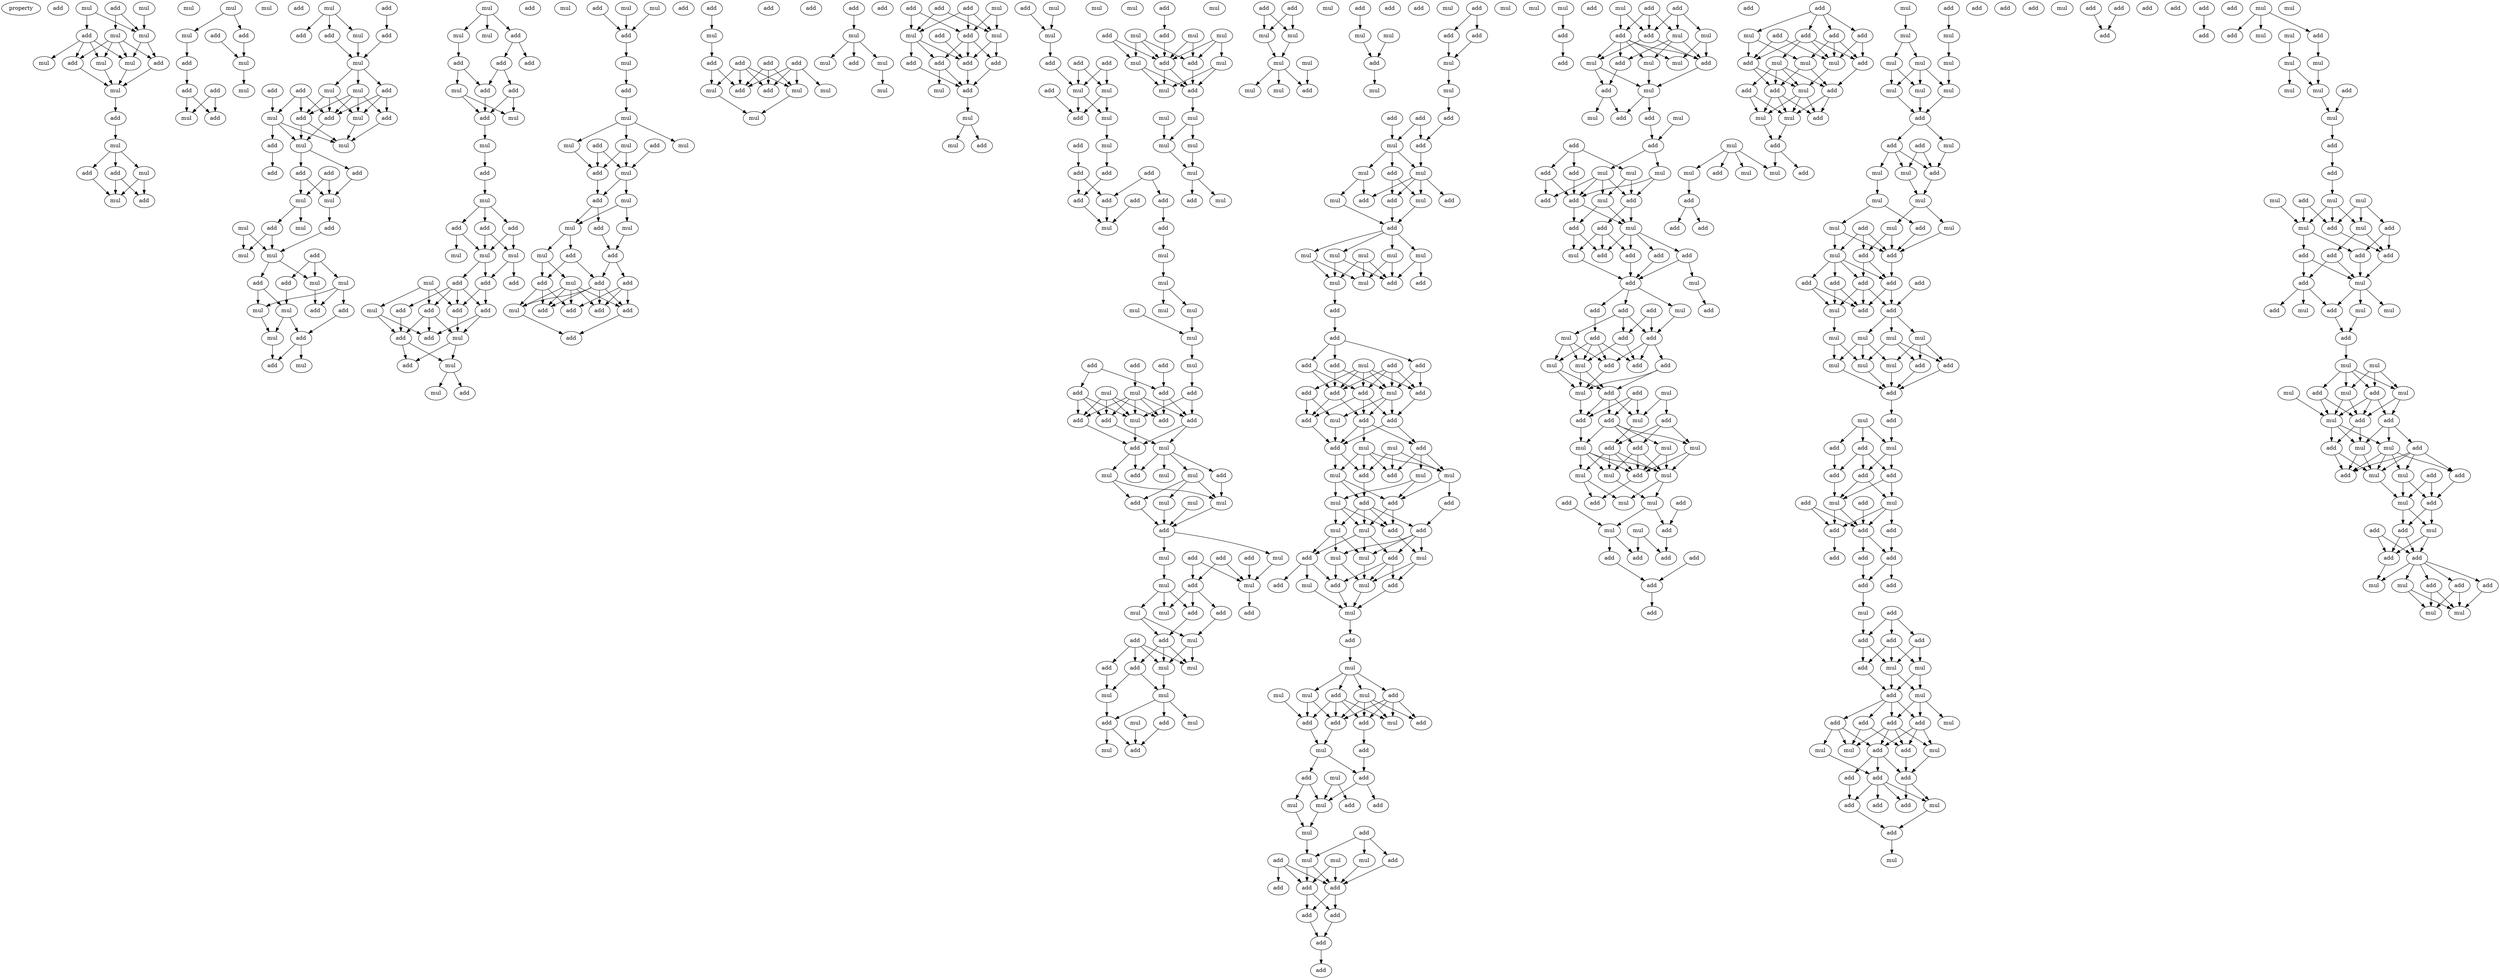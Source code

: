 digraph {
    node [fontcolor=black]
    property [mul=2,lf=1.3]
    0 [ label = add ];
    1 [ label = add ];
    2 [ label = mul ];
    3 [ label = mul ];
    4 [ label = mul ];
    5 [ label = add ];
    6 [ label = mul ];
    7 [ label = add ];
    8 [ label = mul ];
    9 [ label = mul ];
    10 [ label = mul ];
    11 [ label = add ];
    12 [ label = mul ];
    13 [ label = mul ];
    14 [ label = add ];
    15 [ label = mul ];
    16 [ label = add ];
    17 [ label = mul ];
    18 [ label = add ];
    19 [ label = mul ];
    20 [ label = add ];
    21 [ label = mul ];
    22 [ label = mul ];
    23 [ label = add ];
    24 [ label = add ];
    25 [ label = add ];
    26 [ label = mul ];
    27 [ label = add ];
    28 [ label = mul ];
    29 [ label = add ];
    30 [ label = add ];
    31 [ label = mul ];
    32 [ label = mul ];
    33 [ label = add ];
    34 [ label = mul ];
    35 [ label = add ];
    36 [ label = add ];
    37 [ label = add ];
    38 [ label = mul ];
    39 [ label = add ];
    40 [ label = mul ];
    41 [ label = add ];
    42 [ label = mul ];
    43 [ label = mul ];
    44 [ label = add ];
    45 [ label = add ];
    46 [ label = add ];
    47 [ label = add ];
    48 [ label = add ];
    49 [ label = mul ];
    50 [ label = mul ];
    51 [ label = mul ];
    52 [ label = mul ];
    53 [ label = add ];
    54 [ label = add ];
    55 [ label = add ];
    56 [ label = add ];
    57 [ label = add ];
    58 [ label = mul ];
    59 [ label = mul ];
    60 [ label = add ];
    61 [ label = add ];
    62 [ label = mul ];
    63 [ label = mul ];
    64 [ label = mul ];
    65 [ label = mul ];
    66 [ label = add ];
    67 [ label = add ];
    68 [ label = mul ];
    69 [ label = add ];
    70 [ label = mul ];
    71 [ label = mul ];
    72 [ label = add ];
    73 [ label = add ];
    74 [ label = mul ];
    75 [ label = mul ];
    76 [ label = add ];
    77 [ label = mul ];
    78 [ label = add ];
    79 [ label = mul ];
    80 [ label = mul ];
    81 [ label = mul ];
    82 [ label = add ];
    83 [ label = add ];
    84 [ label = add ];
    85 [ label = add ];
    86 [ label = add ];
    87 [ label = mul ];
    88 [ label = add ];
    89 [ label = add ];
    90 [ label = mul ];
    91 [ label = add ];
    92 [ label = mul ];
    93 [ label = add ];
    94 [ label = mul ];
    95 [ label = add ];
    96 [ label = add ];
    97 [ label = mul ];
    98 [ label = add ];
    99 [ label = mul ];
    100 [ label = mul ];
    101 [ label = mul ];
    102 [ label = add ];
    103 [ label = mul ];
    104 [ label = add ];
    105 [ label = add ];
    106 [ label = add ];
    107 [ label = mul ];
    108 [ label = add ];
    109 [ label = add ];
    110 [ label = add ];
    111 [ label = add ];
    112 [ label = mul ];
    113 [ label = add ];
    114 [ label = add ];
    115 [ label = mul ];
    116 [ label = add ];
    117 [ label = mul ];
    118 [ label = mul ];
    119 [ label = mul ];
    120 [ label = add ];
    121 [ label = add ];
    122 [ label = mul ];
    123 [ label = add ];
    124 [ label = mul ];
    125 [ label = mul ];
    126 [ label = add ];
    127 [ label = mul ];
    128 [ label = add ];
    129 [ label = mul ];
    130 [ label = mul ];
    131 [ label = add ];
    132 [ label = mul ];
    133 [ label = add ];
    134 [ label = add ];
    135 [ label = mul ];
    136 [ label = mul ];
    137 [ label = add ];
    138 [ label = add ];
    139 [ label = mul ];
    140 [ label = mul ];
    141 [ label = add ];
    142 [ label = add ];
    143 [ label = add ];
    144 [ label = add ];
    145 [ label = add ];
    146 [ label = add ];
    147 [ label = mul ];
    148 [ label = add ];
    149 [ label = add ];
    150 [ label = add ];
    151 [ label = add ];
    152 [ label = mul ];
    153 [ label = add ];
    154 [ label = add ];
    155 [ label = add ];
    156 [ label = add ];
    157 [ label = mul ];
    158 [ label = mul ];
    159 [ label = mul ];
    160 [ label = add ];
    161 [ label = add ];
    162 [ label = mul ];
    163 [ label = add ];
    164 [ label = add ];
    165 [ label = add ];
    166 [ label = add ];
    167 [ label = mul ];
    168 [ label = mul ];
    169 [ label = add ];
    170 [ label = mul ];
    171 [ label = mul ];
    172 [ label = mul ];
    173 [ label = add ];
    174 [ label = add ];
    175 [ label = add ];
    176 [ label = mul ];
    177 [ label = add ];
    178 [ label = mul ];
    179 [ label = add ];
    180 [ label = add ];
    181 [ label = add ];
    182 [ label = add ];
    183 [ label = add ];
    184 [ label = mul ];
    185 [ label = add ];
    186 [ label = mul ];
    187 [ label = mul ];
    188 [ label = add ];
    189 [ label = mul ];
    190 [ label = add ];
    191 [ label = mul ];
    192 [ label = add ];
    193 [ label = add ];
    194 [ label = add ];
    195 [ label = mul ];
    196 [ label = add ];
    197 [ label = mul ];
    198 [ label = add ];
    199 [ label = mul ];
    200 [ label = add ];
    201 [ label = mul ];
    202 [ label = add ];
    203 [ label = add ];
    204 [ label = add ];
    205 [ label = add ];
    206 [ label = add ];
    207 [ label = add ];
    208 [ label = add ];
    209 [ label = mul ];
    210 [ label = add ];
    211 [ label = mul ];
    212 [ label = mul ];
    213 [ label = mul ];
    214 [ label = mul ];
    215 [ label = mul ];
    216 [ label = mul ];
    217 [ label = add ];
    218 [ label = add ];
    219 [ label = mul ];
    220 [ label = add ];
    221 [ label = add ];
    222 [ label = add ];
    223 [ label = mul ];
    224 [ label = add ];
    225 [ label = mul ];
    226 [ label = add ];
    227 [ label = add ];
    228 [ label = mul ];
    229 [ label = add ];
    230 [ label = add ];
    231 [ label = add ];
    232 [ label = mul ];
    233 [ label = mul ];
    234 [ label = mul ];
    235 [ label = add ];
    236 [ label = mul ];
    237 [ label = add ];
    238 [ label = add ];
    239 [ label = mul ];
    240 [ label = mul ];
    241 [ label = mul ];
    242 [ label = add ];
    243 [ label = mul ];
    244 [ label = add ];
    245 [ label = mul ];
    246 [ label = add ];
    247 [ label = add ];
    248 [ label = mul ];
    249 [ label = mul ];
    250 [ label = add ];
    251 [ label = mul ];
    252 [ label = mul ];
    253 [ label = add ];
    254 [ label = add ];
    255 [ label = add ];
    256 [ label = add ];
    257 [ label = add ];
    258 [ label = mul ];
    259 [ label = mul ];
    260 [ label = add ];
    261 [ label = mul ];
    262 [ label = add ];
    263 [ label = mul ];
    264 [ label = mul ];
    265 [ label = mul ];
    266 [ label = mul ];
    267 [ label = mul ];
    268 [ label = add ];
    269 [ label = add ];
    270 [ label = mul ];
    271 [ label = mul ];
    272 [ label = add ];
    273 [ label = add ];
    274 [ label = add ];
    275 [ label = mul ];
    276 [ label = add ];
    277 [ label = mul ];
    278 [ label = mul ];
    279 [ label = mul ];
    280 [ label = mul ];
    281 [ label = add ];
    282 [ label = add ];
    283 [ label = add ];
    284 [ label = mul ];
    285 [ label = mul ];
    286 [ label = mul ];
    287 [ label = mul ];
    288 [ label = mul ];
    289 [ label = mul ];
    290 [ label = mul ];
    291 [ label = add ];
    292 [ label = add ];
    293 [ label = mul ];
    294 [ label = add ];
    295 [ label = mul ];
    296 [ label = mul ];
    297 [ label = mul ];
    298 [ label = mul ];
    299 [ label = mul ];
    300 [ label = mul ];
    301 [ label = add ];
    302 [ label = mul ];
    303 [ label = add ];
    304 [ label = mul ];
    305 [ label = mul ];
    306 [ label = add ];
    307 [ label = add ];
    308 [ label = mul ];
    309 [ label = add ];
    310 [ label = add ];
    311 [ label = mul ];
    312 [ label = add ];
    313 [ label = add ];
    314 [ label = mul ];
    315 [ label = mul ];
    316 [ label = add ];
    317 [ label = mul ];
    318 [ label = add ];
    319 [ label = add ];
    320 [ label = mul ];
    321 [ label = add ];
    322 [ label = mul ];
    323 [ label = add ];
    324 [ label = mul ];
    325 [ label = add ];
    326 [ label = add ];
    327 [ label = add ];
    328 [ label = mul ];
    329 [ label = mul ];
    330 [ label = add ];
    331 [ label = mul ];
    332 [ label = mul ];
    333 [ label = mul ];
    334 [ label = mul ];
    335 [ label = mul ];
    336 [ label = mul ];
    337 [ label = mul ];
    338 [ label = add ];
    339 [ label = add ];
    340 [ label = add ];
    341 [ label = add ];
    342 [ label = add ];
    343 [ label = add ];
    344 [ label = add ];
    345 [ label = mul ];
    346 [ label = add ];
    347 [ label = add ];
    348 [ label = add ];
    349 [ label = add ];
    350 [ label = add ];
    351 [ label = mul ];
    352 [ label = add ];
    353 [ label = add ];
    354 [ label = mul ];
    355 [ label = add ];
    356 [ label = mul ];
    357 [ label = add ];
    358 [ label = mul ];
    359 [ label = add ];
    360 [ label = mul ];
    361 [ label = mul ];
    362 [ label = add ];
    363 [ label = add ];
    364 [ label = mul ];
    365 [ label = add ];
    366 [ label = mul ];
    367 [ label = add ];
    368 [ label = add ];
    369 [ label = mul ];
    370 [ label = add ];
    371 [ label = mul ];
    372 [ label = add ];
    373 [ label = mul ];
    374 [ label = add ];
    375 [ label = mul ];
    376 [ label = mul ];
    377 [ label = add ];
    378 [ label = add ];
    379 [ label = mul ];
    380 [ label = add ];
    381 [ label = add ];
    382 [ label = mul ];
    383 [ label = mul ];
    384 [ label = add ];
    385 [ label = mul ];
    386 [ label = mul ];
    387 [ label = mul ];
    388 [ label = mul ];
    389 [ label = add ];
    390 [ label = add ];
    391 [ label = mul ];
    392 [ label = add ];
    393 [ label = add ];
    394 [ label = mul ];
    395 [ label = add ];
    396 [ label = add ];
    397 [ label = add ];
    398 [ label = mul ];
    399 [ label = add ];
    400 [ label = mul ];
    401 [ label = add ];
    402 [ label = add ];
    403 [ label = mul ];
    404 [ label = add ];
    405 [ label = mul ];
    406 [ label = mul ];
    407 [ label = add ];
    408 [ label = add ];
    409 [ label = mul ];
    410 [ label = mul ];
    411 [ label = add ];
    412 [ label = mul ];
    413 [ label = add ];
    414 [ label = add ];
    415 [ label = add ];
    416 [ label = add ];
    417 [ label = add ];
    418 [ label = add ];
    419 [ label = add ];
    420 [ label = mul ];
    421 [ label = add ];
    422 [ label = add ];
    423 [ label = add ];
    424 [ label = add ];
    425 [ label = mul ];
    426 [ label = add ];
    427 [ label = mul ];
    428 [ label = mul ];
    429 [ label = add ];
    430 [ label = add ];
    431 [ label = mul ];
    432 [ label = mul ];
    433 [ label = add ];
    434 [ label = mul ];
    435 [ label = add ];
    436 [ label = add ];
    437 [ label = mul ];
    438 [ label = add ];
    439 [ label = add ];
    440 [ label = mul ];
    441 [ label = mul ];
    442 [ label = add ];
    443 [ label = add ];
    444 [ label = add ];
    445 [ label = mul ];
    446 [ label = mul ];
    447 [ label = add ];
    448 [ label = mul ];
    449 [ label = mul ];
    450 [ label = add ];
    451 [ label = add ];
    452 [ label = add ];
    453 [ label = add ];
    454 [ label = add ];
    455 [ label = mul ];
    456 [ label = add ];
    457 [ label = add ];
    458 [ label = add ];
    459 [ label = add ];
    460 [ label = mul ];
    461 [ label = add ];
    462 [ label = mul ];
    463 [ label = add ];
    464 [ label = add ];
    465 [ label = add ];
    466 [ label = add ];
    467 [ label = mul ];
    468 [ label = add ];
    469 [ label = add ];
    470 [ label = mul ];
    471 [ label = add ];
    472 [ label = mul ];
    473 [ label = mul ];
    474 [ label = add ];
    475 [ label = add ];
    476 [ label = add ];
    477 [ label = mul ];
    478 [ label = add ];
    479 [ label = mul ];
    480 [ label = add ];
    481 [ label = add ];
    482 [ label = add ];
    483 [ label = add ];
    484 [ label = mul ];
    485 [ label = mul ];
    486 [ label = add ];
    487 [ label = mul ];
    488 [ label = mul ];
    489 [ label = add ];
    490 [ label = add ];
    491 [ label = mul ];
    492 [ label = mul ];
    493 [ label = mul ];
    494 [ label = mul ];
    495 [ label = add ];
    496 [ label = add ];
    497 [ label = mul ];
    498 [ label = add ];
    499 [ label = mul ];
    500 [ label = mul ];
    501 [ label = add ];
    502 [ label = add ];
    503 [ label = add ];
    504 [ label = add ];
    505 [ label = add ];
    506 [ label = add ];
    507 [ label = add ];
    508 [ label = add ];
    509 [ label = add ];
    510 [ label = add ];
    511 [ label = add ];
    512 [ label = add ];
    513 [ label = mul ];
    514 [ label = add ];
    515 [ label = mul ];
    516 [ label = mul ];
    517 [ label = add ];
    518 [ label = mul ];
    519 [ label = add ];
    520 [ label = mul ];
    521 [ label = add ];
    522 [ label = add ];
    523 [ label = add ];
    524 [ label = mul ];
    525 [ label = mul ];
    526 [ label = add ];
    527 [ label = add ];
    528 [ label = mul ];
    529 [ label = mul ];
    530 [ label = mul ];
    531 [ label = add ];
    532 [ label = mul ];
    533 [ label = add ];
    534 [ label = add ];
    535 [ label = add ];
    536 [ label = add ];
    537 [ label = mul ];
    538 [ label = add ];
    539 [ label = add ];
    540 [ label = mul ];
    541 [ label = mul ];
    542 [ label = mul ];
    543 [ label = mul ];
    544 [ label = mul ];
    545 [ label = mul ];
    546 [ label = mul ];
    547 [ label = add ];
    548 [ label = mul ];
    549 [ label = add ];
    550 [ label = add ];
    551 [ label = add ];
    552 [ label = mul ];
    553 [ label = mul ];
    554 [ label = add ];
    555 [ label = mul ];
    556 [ label = mul ];
    557 [ label = mul ];
    558 [ label = add ];
    559 [ label = mul ];
    560 [ label = mul ];
    561 [ label = add ];
    562 [ label = mul ];
    563 [ label = mul ];
    564 [ label = add ];
    565 [ label = add ];
    566 [ label = add ];
    567 [ label = add ];
    568 [ label = add ];
    569 [ label = add ];
    570 [ label = add ];
    571 [ label = mul ];
    572 [ label = add ];
    573 [ label = add ];
    574 [ label = mul ];
    575 [ label = mul ];
    576 [ label = mul ];
    577 [ label = mul ];
    578 [ label = add ];
    579 [ label = mul ];
    580 [ label = add ];
    581 [ label = mul ];
    582 [ label = mul ];
    583 [ label = add ];
    584 [ label = add ];
    585 [ label = add ];
    586 [ label = mul ];
    587 [ label = add ];
    588 [ label = add ];
    589 [ label = mul ];
    590 [ label = add ];
    591 [ label = add ];
    592 [ label = add ];
    593 [ label = mul ];
    594 [ label = add ];
    595 [ label = add ];
    596 [ label = mul ];
    597 [ label = add ];
    598 [ label = add ];
    599 [ label = add ];
    600 [ label = add ];
    601 [ label = add ];
    602 [ label = add ];
    603 [ label = add ];
    604 [ label = add ];
    605 [ label = mul ];
    606 [ label = add ];
    607 [ label = add ];
    608 [ label = add ];
    609 [ label = add ];
    610 [ label = add ];
    611 [ label = mul ];
    612 [ label = mul ];
    613 [ label = add ];
    614 [ label = mul ];
    615 [ label = add ];
    616 [ label = add ];
    617 [ label = add ];
    618 [ label = add ];
    619 [ label = mul ];
    620 [ label = mul ];
    621 [ label = mul ];
    622 [ label = add ];
    623 [ label = mul ];
    624 [ label = add ];
    625 [ label = add ];
    626 [ label = add ];
    627 [ label = add ];
    628 [ label = add ];
    629 [ label = mul ];
    630 [ label = add ];
    631 [ label = add ];
    632 [ label = mul ];
    633 [ label = add ];
    634 [ label = mul ];
    635 [ label = add ];
    636 [ label = add ];
    637 [ label = add ];
    638 [ label = add ];
    639 [ label = add ];
    640 [ label = add ];
    641 [ label = add ];
    642 [ label = mul ];
    643 [ label = mul ];
    644 [ label = add ];
    645 [ label = mul ];
    646 [ label = add ];
    647 [ label = mul ];
    648 [ label = add ];
    649 [ label = mul ];
    650 [ label = mul ];
    651 [ label = add ];
    652 [ label = mul ];
    653 [ label = mul ];
    654 [ label = mul ];
    655 [ label = add ];
    656 [ label = add ];
    657 [ label = add ];
    658 [ label = mul ];
    659 [ label = mul ];
    660 [ label = mul ];
    661 [ label = mul ];
    662 [ label = add ];
    663 [ label = add ];
    664 [ label = mul ];
    665 [ label = add ];
    666 [ label = add ];
    667 [ label = add ];
    668 [ label = add ];
    669 [ label = add ];
    670 [ label = mul ];
    671 [ label = add ];
    672 [ label = mul ];
    673 [ label = add ];
    674 [ label = mul ];
    675 [ label = mul ];
    676 [ label = add ];
    677 [ label = mul ];
    678 [ label = mul ];
    679 [ label = add ];
    680 [ label = mul ];
    681 [ label = mul ];
    682 [ label = mul ];
    683 [ label = add ];
    684 [ label = add ];
    685 [ label = add ];
    686 [ label = mul ];
    687 [ label = add ];
    688 [ label = mul ];
    689 [ label = add ];
    690 [ label = mul ];
    691 [ label = mul ];
    692 [ label = add ];
    693 [ label = mul ];
    694 [ label = add ];
    695 [ label = add ];
    696 [ label = mul ];
    697 [ label = add ];
    698 [ label = mul ];
    699 [ label = add ];
    700 [ label = add ];
    701 [ label = add ];
    702 [ label = add ];
    703 [ label = add ];
    704 [ label = mul ];
    705 [ label = mul ];
    706 [ label = add ];
    707 [ label = add ];
    708 [ label = mul ];
    709 [ label = mul ];
    1 -> 4 [ name = 0 ];
    1 -> 6 [ name = 1 ];
    2 -> 6 [ name = 2 ];
    3 -> 5 [ name = 3 ];
    3 -> 6 [ name = 4 ];
    4 -> 7 [ name = 5 ];
    4 -> 8 [ name = 6 ];
    4 -> 9 [ name = 7 ];
    4 -> 11 [ name = 8 ];
    5 -> 8 [ name = 9 ];
    5 -> 9 [ name = 10 ];
    5 -> 10 [ name = 11 ];
    5 -> 11 [ name = 12 ];
    6 -> 7 [ name = 13 ];
    6 -> 9 [ name = 14 ];
    7 -> 12 [ name = 15 ];
    8 -> 12 [ name = 16 ];
    9 -> 12 [ name = 17 ];
    11 -> 12 [ name = 18 ];
    12 -> 14 [ name = 19 ];
    14 -> 15 [ name = 20 ];
    15 -> 16 [ name = 21 ];
    15 -> 17 [ name = 22 ];
    15 -> 18 [ name = 23 ];
    16 -> 19 [ name = 24 ];
    17 -> 19 [ name = 25 ];
    17 -> 20 [ name = 26 ];
    18 -> 19 [ name = 27 ];
    18 -> 20 [ name = 28 ];
    21 -> 25 [ name = 29 ];
    21 -> 26 [ name = 30 ];
    24 -> 28 [ name = 31 ];
    25 -> 28 [ name = 32 ];
    26 -> 27 [ name = 33 ];
    27 -> 29 [ name = 34 ];
    28 -> 31 [ name = 35 ];
    29 -> 32 [ name = 36 ];
    29 -> 33 [ name = 37 ];
    30 -> 32 [ name = 38 ];
    30 -> 33 [ name = 39 ];
    34 -> 36 [ name = 40 ];
    34 -> 37 [ name = 41 ];
    34 -> 38 [ name = 42 ];
    35 -> 39 [ name = 43 ];
    37 -> 40 [ name = 44 ];
    38 -> 40 [ name = 45 ];
    39 -> 40 [ name = 46 ];
    40 -> 42 [ name = 47 ];
    40 -> 43 [ name = 48 ];
    40 -> 44 [ name = 49 ];
    41 -> 46 [ name = 50 ];
    41 -> 48 [ name = 51 ];
    41 -> 50 [ name = 52 ];
    42 -> 46 [ name = 53 ];
    42 -> 48 [ name = 54 ];
    42 -> 49 [ name = 55 ];
    43 -> 46 [ name = 56 ];
    43 -> 47 [ name = 57 ];
    43 -> 48 [ name = 58 ];
    43 -> 49 [ name = 59 ];
    44 -> 46 [ name = 60 ];
    44 -> 47 [ name = 61 ];
    44 -> 49 [ name = 62 ];
    45 -> 50 [ name = 63 ];
    46 -> 51 [ name = 64 ];
    47 -> 52 [ name = 65 ];
    48 -> 51 [ name = 66 ];
    48 -> 52 [ name = 67 ];
    49 -> 52 [ name = 68 ];
    50 -> 51 [ name = 69 ];
    50 -> 52 [ name = 70 ];
    50 -> 53 [ name = 71 ];
    51 -> 54 [ name = 72 ];
    51 -> 56 [ name = 73 ];
    53 -> 55 [ name = 74 ];
    54 -> 58 [ name = 75 ];
    54 -> 59 [ name = 76 ];
    56 -> 59 [ name = 77 ];
    57 -> 58 [ name = 78 ];
    57 -> 59 [ name = 79 ];
    58 -> 61 [ name = 80 ];
    58 -> 63 [ name = 81 ];
    59 -> 60 [ name = 82 ];
    60 -> 65 [ name = 83 ];
    61 -> 64 [ name = 84 ];
    61 -> 65 [ name = 85 ];
    62 -> 64 [ name = 86 ];
    62 -> 65 [ name = 87 ];
    65 -> 68 [ name = 88 ];
    65 -> 69 [ name = 89 ];
    66 -> 67 [ name = 90 ];
    66 -> 68 [ name = 91 ];
    66 -> 70 [ name = 92 ];
    67 -> 74 [ name = 93 ];
    68 -> 73 [ name = 94 ];
    69 -> 71 [ name = 95 ];
    69 -> 74 [ name = 96 ];
    70 -> 71 [ name = 97 ];
    70 -> 72 [ name = 98 ];
    70 -> 73 [ name = 99 ];
    71 -> 75 [ name = 100 ];
    72 -> 76 [ name = 101 ];
    74 -> 75 [ name = 102 ];
    74 -> 76 [ name = 103 ];
    75 -> 78 [ name = 104 ];
    76 -> 77 [ name = 105 ];
    76 -> 78 [ name = 106 ];
    79 -> 80 [ name = 107 ];
    79 -> 81 [ name = 108 ];
    79 -> 82 [ name = 109 ];
    80 -> 85 [ name = 110 ];
    82 -> 83 [ name = 111 ];
    82 -> 84 [ name = 112 ];
    83 -> 86 [ name = 113 ];
    83 -> 88 [ name = 114 ];
    85 -> 87 [ name = 115 ];
    85 -> 88 [ name = 116 ];
    86 -> 90 [ name = 117 ];
    86 -> 91 [ name = 118 ];
    87 -> 90 [ name = 119 ];
    87 -> 91 [ name = 120 ];
    88 -> 91 [ name = 121 ];
    91 -> 92 [ name = 122 ];
    92 -> 93 [ name = 123 ];
    93 -> 94 [ name = 124 ];
    94 -> 95 [ name = 125 ];
    94 -> 96 [ name = 126 ];
    94 -> 98 [ name = 127 ];
    95 -> 99 [ name = 128 ];
    95 -> 101 [ name = 129 ];
    96 -> 100 [ name = 130 ];
    96 -> 101 [ name = 131 ];
    98 -> 100 [ name = 132 ];
    98 -> 101 [ name = 133 ];
    100 -> 102 [ name = 134 ];
    100 -> 104 [ name = 135 ];
    101 -> 102 [ name = 136 ];
    101 -> 105 [ name = 137 ];
    102 -> 106 [ name = 138 ];
    102 -> 109 [ name = 139 ];
    103 -> 107 [ name = 140 ];
    103 -> 109 [ name = 141 ];
    103 -> 110 [ name = 142 ];
    105 -> 106 [ name = 143 ];
    105 -> 108 [ name = 144 ];
    105 -> 109 [ name = 145 ];
    105 -> 110 [ name = 146 ];
    106 -> 111 [ name = 147 ];
    106 -> 112 [ name = 148 ];
    107 -> 111 [ name = 149 ];
    107 -> 113 [ name = 150 ];
    108 -> 113 [ name = 151 ];
    109 -> 112 [ name = 152 ];
    110 -> 111 [ name = 153 ];
    110 -> 112 [ name = 154 ];
    110 -> 113 [ name = 155 ];
    112 -> 116 [ name = 156 ];
    112 -> 118 [ name = 157 ];
    113 -> 116 [ name = 158 ];
    113 -> 118 [ name = 159 ];
    114 -> 120 [ name = 160 ];
    115 -> 120 [ name = 161 ];
    117 -> 120 [ name = 162 ];
    118 -> 119 [ name = 163 ];
    118 -> 121 [ name = 164 ];
    120 -> 122 [ name = 165 ];
    122 -> 123 [ name = 166 ];
    123 -> 124 [ name = 167 ];
    124 -> 125 [ name = 168 ];
    124 -> 127 [ name = 169 ];
    124 -> 129 [ name = 170 ];
    125 -> 130 [ name = 171 ];
    125 -> 131 [ name = 172 ];
    126 -> 130 [ name = 173 ];
    126 -> 131 [ name = 174 ];
    127 -> 131 [ name = 175 ];
    128 -> 130 [ name = 176 ];
    130 -> 132 [ name = 177 ];
    130 -> 133 [ name = 178 ];
    131 -> 133 [ name = 179 ];
    132 -> 135 [ name = 180 ];
    132 -> 136 [ name = 181 ];
    133 -> 134 [ name = 182 ];
    133 -> 135 [ name = 183 ];
    134 -> 137 [ name = 184 ];
    135 -> 138 [ name = 185 ];
    135 -> 139 [ name = 186 ];
    136 -> 137 [ name = 187 ];
    137 -> 141 [ name = 188 ];
    137 -> 142 [ name = 189 ];
    138 -> 142 [ name = 190 ];
    138 -> 143 [ name = 191 ];
    139 -> 140 [ name = 192 ];
    139 -> 143 [ name = 193 ];
    140 -> 144 [ name = 194 ];
    140 -> 145 [ name = 195 ];
    140 -> 146 [ name = 196 ];
    140 -> 147 [ name = 197 ];
    140 -> 148 [ name = 198 ];
    141 -> 144 [ name = 199 ];
    141 -> 146 [ name = 200 ];
    141 -> 148 [ name = 201 ];
    142 -> 144 [ name = 202 ];
    142 -> 145 [ name = 203 ];
    142 -> 147 [ name = 204 ];
    142 -> 148 [ name = 205 ];
    143 -> 145 [ name = 206 ];
    143 -> 146 [ name = 207 ];
    143 -> 147 [ name = 208 ];
    144 -> 149 [ name = 209 ];
    147 -> 149 [ name = 210 ];
    151 -> 152 [ name = 211 ];
    152 -> 155 [ name = 212 ];
    153 -> 157 [ name = 213 ];
    153 -> 158 [ name = 214 ];
    153 -> 160 [ name = 215 ];
    153 -> 161 [ name = 216 ];
    154 -> 158 [ name = 217 ];
    154 -> 159 [ name = 218 ];
    154 -> 160 [ name = 219 ];
    154 -> 161 [ name = 220 ];
    155 -> 159 [ name = 221 ];
    155 -> 161 [ name = 222 ];
    156 -> 158 [ name = 223 ];
    156 -> 160 [ name = 224 ];
    156 -> 161 [ name = 225 ];
    158 -> 162 [ name = 226 ];
    159 -> 162 [ name = 227 ];
    165 -> 167 [ name = 228 ];
    167 -> 168 [ name = 229 ];
    167 -> 169 [ name = 230 ];
    167 -> 170 [ name = 231 ];
    170 -> 171 [ name = 232 ];
    172 -> 177 [ name = 233 ];
    172 -> 178 [ name = 234 ];
    173 -> 176 [ name = 235 ];
    173 -> 177 [ name = 236 ];
    173 -> 178 [ name = 237 ];
    174 -> 176 [ name = 238 ];
    174 -> 178 [ name = 239 ];
    175 -> 176 [ name = 240 ];
    175 -> 177 [ name = 241 ];
    176 -> 180 [ name = 242 ];
    176 -> 182 [ name = 243 ];
    176 -> 183 [ name = 244 ];
    177 -> 180 [ name = 245 ];
    177 -> 181 [ name = 246 ];
    177 -> 182 [ name = 247 ];
    178 -> 181 [ name = 248 ];
    178 -> 182 [ name = 249 ];
    179 -> 182 [ name = 250 ];
    180 -> 184 [ name = 251 ];
    180 -> 185 [ name = 252 ];
    181 -> 185 [ name = 253 ];
    182 -> 185 [ name = 254 ];
    183 -> 185 [ name = 255 ];
    185 -> 186 [ name = 256 ];
    186 -> 187 [ name = 257 ];
    186 -> 190 [ name = 258 ];
    188 -> 191 [ name = 259 ];
    189 -> 191 [ name = 260 ];
    191 -> 194 [ name = 261 ];
    192 -> 195 [ name = 262 ];
    192 -> 197 [ name = 263 ];
    193 -> 195 [ name = 264 ];
    193 -> 197 [ name = 265 ];
    194 -> 195 [ name = 266 ];
    195 -> 198 [ name = 267 ];
    195 -> 199 [ name = 268 ];
    196 -> 198 [ name = 269 ];
    197 -> 198 [ name = 270 ];
    197 -> 199 [ name = 271 ];
    199 -> 201 [ name = 272 ];
    200 -> 202 [ name = 273 ];
    201 -> 203 [ name = 274 ];
    202 -> 205 [ name = 275 ];
    202 -> 206 [ name = 276 ];
    203 -> 205 [ name = 277 ];
    204 -> 206 [ name = 278 ];
    204 -> 207 [ name = 279 ];
    205 -> 209 [ name = 280 ];
    206 -> 209 [ name = 281 ];
    207 -> 210 [ name = 282 ];
    208 -> 209 [ name = 283 ];
    210 -> 211 [ name = 284 ];
    211 -> 212 [ name = 285 ];
    212 -> 214 [ name = 286 ];
    212 -> 215 [ name = 287 ];
    213 -> 216 [ name = 288 ];
    214 -> 216 [ name = 289 ];
    216 -> 219 [ name = 290 ];
    217 -> 221 [ name = 291 ];
    217 -> 222 [ name = 292 ];
    218 -> 225 [ name = 293 ];
    219 -> 224 [ name = 294 ];
    220 -> 222 [ name = 295 ];
    221 -> 226 [ name = 296 ];
    221 -> 228 [ name = 297 ];
    221 -> 229 [ name = 298 ];
    222 -> 227 [ name = 299 ];
    222 -> 230 [ name = 300 ];
    223 -> 226 [ name = 301 ];
    223 -> 227 [ name = 302 ];
    223 -> 228 [ name = 303 ];
    223 -> 229 [ name = 304 ];
    224 -> 228 [ name = 305 ];
    224 -> 230 [ name = 306 ];
    225 -> 226 [ name = 307 ];
    225 -> 227 [ name = 308 ];
    225 -> 228 [ name = 309 ];
    225 -> 229 [ name = 310 ];
    225 -> 230 [ name = 311 ];
    226 -> 231 [ name = 312 ];
    228 -> 231 [ name = 313 ];
    229 -> 232 [ name = 314 ];
    230 -> 231 [ name = 315 ];
    230 -> 232 [ name = 316 ];
    231 -> 233 [ name = 317 ];
    231 -> 237 [ name = 318 ];
    232 -> 234 [ name = 319 ];
    232 -> 235 [ name = 320 ];
    232 -> 236 [ name = 321 ];
    232 -> 237 [ name = 322 ];
    233 -> 238 [ name = 323 ];
    233 -> 241 [ name = 324 ];
    234 -> 238 [ name = 325 ];
    234 -> 239 [ name = 326 ];
    234 -> 241 [ name = 327 ];
    235 -> 241 [ name = 328 ];
    238 -> 242 [ name = 329 ];
    239 -> 242 [ name = 330 ];
    240 -> 242 [ name = 331 ];
    241 -> 242 [ name = 332 ];
    242 -> 243 [ name = 333 ];
    242 -> 245 [ name = 334 ];
    243 -> 249 [ name = 335 ];
    244 -> 249 [ name = 336 ];
    244 -> 250 [ name = 337 ];
    245 -> 248 [ name = 338 ];
    246 -> 249 [ name = 339 ];
    246 -> 250 [ name = 340 ];
    247 -> 249 [ name = 341 ];
    248 -> 251 [ name = 342 ];
    248 -> 252 [ name = 343 ];
    248 -> 254 [ name = 344 ];
    249 -> 255 [ name = 345 ];
    250 -> 251 [ name = 346 ];
    250 -> 253 [ name = 347 ];
    250 -> 254 [ name = 348 ];
    252 -> 256 [ name = 349 ];
    252 -> 258 [ name = 350 ];
    253 -> 258 [ name = 351 ];
    254 -> 256 [ name = 352 ];
    256 -> 261 [ name = 353 ];
    256 -> 262 [ name = 354 ];
    256 -> 263 [ name = 355 ];
    257 -> 260 [ name = 356 ];
    257 -> 261 [ name = 357 ];
    257 -> 262 [ name = 358 ];
    257 -> 263 [ name = 359 ];
    258 -> 261 [ name = 360 ];
    258 -> 263 [ name = 361 ];
    260 -> 265 [ name = 362 ];
    261 -> 264 [ name = 363 ];
    262 -> 264 [ name = 364 ];
    262 -> 265 [ name = 365 ];
    264 -> 268 [ name = 366 ];
    264 -> 269 [ name = 367 ];
    264 -> 270 [ name = 368 ];
    265 -> 268 [ name = 369 ];
    267 -> 272 [ name = 370 ];
    268 -> 271 [ name = 371 ];
    268 -> 272 [ name = 372 ];
    269 -> 272 [ name = 373 ];
    273 -> 274 [ name = 374 ];
    274 -> 281 [ name = 375 ];
    275 -> 279 [ name = 376 ];
    275 -> 281 [ name = 377 ];
    275 -> 282 [ name = 378 ];
    276 -> 280 [ name = 379 ];
    276 -> 281 [ name = 380 ];
    277 -> 281 [ name = 381 ];
    277 -> 282 [ name = 382 ];
    278 -> 280 [ name = 383 ];
    278 -> 281 [ name = 384 ];
    278 -> 282 [ name = 385 ];
    279 -> 283 [ name = 386 ];
    279 -> 284 [ name = 387 ];
    280 -> 283 [ name = 388 ];
    280 -> 284 [ name = 389 ];
    281 -> 283 [ name = 390 ];
    281 -> 284 [ name = 391 ];
    282 -> 283 [ name = 392 ];
    283 -> 286 [ name = 393 ];
    285 -> 288 [ name = 394 ];
    286 -> 288 [ name = 395 ];
    286 -> 289 [ name = 396 ];
    288 -> 290 [ name = 397 ];
    289 -> 290 [ name = 398 ];
    290 -> 291 [ name = 399 ];
    290 -> 295 [ name = 400 ];
    292 -> 296 [ name = 401 ];
    292 -> 297 [ name = 402 ];
    294 -> 296 [ name = 403 ];
    294 -> 297 [ name = 404 ];
    296 -> 298 [ name = 405 ];
    297 -> 298 [ name = 406 ];
    298 -> 300 [ name = 407 ];
    298 -> 301 [ name = 408 ];
    298 -> 302 [ name = 409 ];
    299 -> 301 [ name = 410 ];
    303 -> 304 [ name = 411 ];
    304 -> 309 [ name = 412 ];
    305 -> 309 [ name = 413 ];
    309 -> 311 [ name = 414 ];
    310 -> 312 [ name = 415 ];
    310 -> 313 [ name = 416 ];
    312 -> 314 [ name = 417 ];
    313 -> 314 [ name = 418 ];
    314 -> 315 [ name = 419 ];
    315 -> 318 [ name = 420 ];
    316 -> 320 [ name = 421 ];
    316 -> 321 [ name = 422 ];
    318 -> 321 [ name = 423 ];
    319 -> 320 [ name = 424 ];
    320 -> 322 [ name = 425 ];
    320 -> 323 [ name = 426 ];
    320 -> 324 [ name = 427 ];
    321 -> 324 [ name = 428 ];
    322 -> 327 [ name = 429 ];
    322 -> 329 [ name = 430 ];
    323 -> 325 [ name = 431 ];
    323 -> 328 [ name = 432 ];
    324 -> 325 [ name = 433 ];
    324 -> 326 [ name = 434 ];
    324 -> 327 [ name = 435 ];
    324 -> 328 [ name = 436 ];
    325 -> 330 [ name = 437 ];
    328 -> 330 [ name = 438 ];
    329 -> 330 [ name = 439 ];
    330 -> 331 [ name = 440 ];
    330 -> 333 [ name = 441 ];
    330 -> 334 [ name = 442 ];
    330 -> 335 [ name = 443 ];
    331 -> 338 [ name = 444 ];
    331 -> 339 [ name = 445 ];
    332 -> 336 [ name = 446 ];
    332 -> 337 [ name = 447 ];
    332 -> 339 [ name = 448 ];
    333 -> 336 [ name = 449 ];
    333 -> 339 [ name = 450 ];
    334 -> 336 [ name = 451 ];
    334 -> 337 [ name = 452 ];
    335 -> 337 [ name = 453 ];
    335 -> 339 [ name = 454 ];
    337 -> 340 [ name = 455 ];
    340 -> 341 [ name = 456 ];
    341 -> 343 [ name = 457 ];
    341 -> 344 [ name = 458 ];
    341 -> 346 [ name = 459 ];
    342 -> 347 [ name = 460 ];
    342 -> 348 [ name = 461 ];
    342 -> 350 [ name = 462 ];
    342 -> 351 [ name = 463 ];
    343 -> 350 [ name = 464 ];
    343 -> 351 [ name = 465 ];
    344 -> 348 [ name = 466 ];
    344 -> 351 [ name = 467 ];
    345 -> 347 [ name = 468 ];
    345 -> 348 [ name = 469 ];
    345 -> 349 [ name = 470 ];
    345 -> 350 [ name = 471 ];
    345 -> 351 [ name = 472 ];
    346 -> 347 [ name = 473 ];
    346 -> 350 [ name = 474 ];
    347 -> 352 [ name = 475 ];
    347 -> 353 [ name = 476 ];
    347 -> 355 [ name = 477 ];
    348 -> 353 [ name = 478 ];
    349 -> 354 [ name = 479 ];
    349 -> 355 [ name = 480 ];
    350 -> 352 [ name = 481 ];
    350 -> 355 [ name = 482 ];
    351 -> 352 [ name = 483 ];
    351 -> 353 [ name = 484 ];
    351 -> 354 [ name = 485 ];
    352 -> 356 [ name = 486 ];
    352 -> 357 [ name = 487 ];
    352 -> 359 [ name = 488 ];
    353 -> 357 [ name = 489 ];
    353 -> 359 [ name = 490 ];
    354 -> 357 [ name = 491 ];
    355 -> 357 [ name = 492 ];
    356 -> 360 [ name = 493 ];
    356 -> 361 [ name = 494 ];
    356 -> 362 [ name = 495 ];
    356 -> 363 [ name = 496 ];
    357 -> 360 [ name = 497 ];
    357 -> 362 [ name = 498 ];
    358 -> 361 [ name = 499 ];
    358 -> 362 [ name = 500 ];
    358 -> 363 [ name = 501 ];
    359 -> 361 [ name = 502 ];
    359 -> 363 [ name = 503 ];
    359 -> 364 [ name = 504 ];
    360 -> 366 [ name = 505 ];
    360 -> 367 [ name = 506 ];
    360 -> 368 [ name = 507 ];
    361 -> 365 [ name = 508 ];
    361 -> 368 [ name = 509 ];
    362 -> 367 [ name = 510 ];
    364 -> 366 [ name = 511 ];
    364 -> 368 [ name = 512 ];
    365 -> 370 [ name = 513 ];
    366 -> 369 [ name = 514 ];
    366 -> 371 [ name = 515 ];
    366 -> 372 [ name = 516 ];
    367 -> 369 [ name = 517 ];
    367 -> 370 [ name = 518 ];
    367 -> 371 [ name = 519 ];
    367 -> 372 [ name = 520 ];
    368 -> 369 [ name = 521 ];
    368 -> 372 [ name = 522 ];
    369 -> 374 [ name = 523 ];
    369 -> 375 [ name = 524 ];
    369 -> 377 [ name = 525 ];
    370 -> 373 [ name = 526 ];
    370 -> 375 [ name = 527 ];
    370 -> 376 [ name = 528 ];
    370 -> 377 [ name = 529 ];
    371 -> 374 [ name = 530 ];
    371 -> 375 [ name = 531 ];
    371 -> 376 [ name = 532 ];
    372 -> 373 [ name = 533 ];
    373 -> 379 [ name = 534 ];
    373 -> 381 [ name = 535 ];
    374 -> 378 [ name = 536 ];
    374 -> 380 [ name = 537 ];
    374 -> 382 [ name = 538 ];
    375 -> 379 [ name = 539 ];
    376 -> 379 [ name = 540 ];
    376 -> 380 [ name = 541 ];
    377 -> 379 [ name = 542 ];
    377 -> 380 [ name = 543 ];
    377 -> 381 [ name = 544 ];
    379 -> 383 [ name = 545 ];
    380 -> 383 [ name = 546 ];
    381 -> 383 [ name = 547 ];
    382 -> 383 [ name = 548 ];
    383 -> 384 [ name = 549 ];
    384 -> 386 [ name = 550 ];
    386 -> 387 [ name = 551 ];
    386 -> 389 [ name = 552 ];
    386 -> 390 [ name = 553 ];
    386 -> 391 [ name = 554 ];
    387 -> 392 [ name = 555 ];
    387 -> 395 [ name = 556 ];
    388 -> 395 [ name = 557 ];
    389 -> 392 [ name = 558 ];
    389 -> 393 [ name = 559 ];
    389 -> 394 [ name = 560 ];
    389 -> 396 [ name = 561 ];
    390 -> 392 [ name = 562 ];
    390 -> 394 [ name = 563 ];
    390 -> 395 [ name = 564 ];
    390 -> 396 [ name = 565 ];
    391 -> 392 [ name = 566 ];
    391 -> 393 [ name = 567 ];
    391 -> 394 [ name = 568 ];
    391 -> 396 [ name = 569 ];
    392 -> 398 [ name = 570 ];
    395 -> 398 [ name = 571 ];
    396 -> 397 [ name = 572 ];
    397 -> 401 [ name = 573 ];
    398 -> 399 [ name = 574 ];
    398 -> 401 [ name = 575 ];
    399 -> 403 [ name = 576 ];
    399 -> 405 [ name = 577 ];
    400 -> 403 [ name = 578 ];
    400 -> 404 [ name = 579 ];
    401 -> 402 [ name = 580 ];
    401 -> 403 [ name = 581 ];
    403 -> 406 [ name = 582 ];
    405 -> 406 [ name = 583 ];
    406 -> 409 [ name = 584 ];
    407 -> 408 [ name = 585 ];
    407 -> 409 [ name = 586 ];
    407 -> 410 [ name = 587 ];
    408 -> 413 [ name = 588 ];
    409 -> 413 [ name = 589 ];
    409 -> 415 [ name = 590 ];
    410 -> 413 [ name = 591 ];
    411 -> 413 [ name = 592 ];
    411 -> 414 [ name = 593 ];
    411 -> 415 [ name = 594 ];
    412 -> 413 [ name = 595 ];
    412 -> 415 [ name = 596 ];
    413 -> 416 [ name = 597 ];
    413 -> 417 [ name = 598 ];
    415 -> 416 [ name = 599 ];
    415 -> 417 [ name = 600 ];
    416 -> 418 [ name = 601 ];
    417 -> 418 [ name = 602 ];
    418 -> 419 [ name = 603 ];
    420 -> 421 [ name = 604 ];
    421 -> 422 [ name = 605 ];
    424 -> 427 [ name = 606 ];
    424 -> 429 [ name = 607 ];
    424 -> 430 [ name = 608 ];
    425 -> 429 [ name = 609 ];
    425 -> 430 [ name = 610 ];
    426 -> 427 [ name = 611 ];
    426 -> 428 [ name = 612 ];
    426 -> 429 [ name = 613 ];
    427 -> 431 [ name = 614 ];
    427 -> 433 [ name = 615 ];
    427 -> 435 [ name = 616 ];
    428 -> 433 [ name = 617 ];
    428 -> 434 [ name = 618 ];
    429 -> 432 [ name = 619 ];
    429 -> 433 [ name = 620 ];
    430 -> 431 [ name = 621 ];
    430 -> 432 [ name = 622 ];
    430 -> 433 [ name = 623 ];
    430 -> 434 [ name = 624 ];
    430 -> 435 [ name = 625 ];
    431 -> 437 [ name = 626 ];
    432 -> 436 [ name = 627 ];
    432 -> 437 [ name = 628 ];
    433 -> 437 [ name = 629 ];
    435 -> 436 [ name = 630 ];
    436 -> 439 [ name = 631 ];
    436 -> 441 [ name = 632 ];
    437 -> 438 [ name = 633 ];
    437 -> 439 [ name = 634 ];
    438 -> 443 [ name = 635 ];
    440 -> 443 [ name = 636 ];
    442 -> 444 [ name = 637 ];
    442 -> 447 [ name = 638 ];
    442 -> 448 [ name = 639 ];
    443 -> 445 [ name = 640 ];
    443 -> 446 [ name = 641 ];
    444 -> 450 [ name = 642 ];
    444 -> 452 [ name = 643 ];
    445 -> 451 [ name = 644 ];
    445 -> 452 [ name = 645 ];
    446 -> 449 [ name = 646 ];
    446 -> 450 [ name = 647 ];
    446 -> 451 [ name = 648 ];
    446 -> 452 [ name = 649 ];
    447 -> 452 [ name = 650 ];
    448 -> 449 [ name = 651 ];
    448 -> 451 [ name = 652 ];
    449 -> 454 [ name = 653 ];
    449 -> 455 [ name = 654 ];
    451 -> 453 [ name = 655 ];
    451 -> 455 [ name = 656 ];
    452 -> 454 [ name = 657 ];
    452 -> 455 [ name = 658 ];
    453 -> 457 [ name = 659 ];
    453 -> 459 [ name = 660 ];
    453 -> 460 [ name = 661 ];
    454 -> 457 [ name = 662 ];
    454 -> 460 [ name = 663 ];
    455 -> 456 [ name = 664 ];
    455 -> 457 [ name = 665 ];
    455 -> 458 [ name = 666 ];
    455 -> 459 [ name = 667 ];
    456 -> 461 [ name = 668 ];
    458 -> 461 [ name = 669 ];
    458 -> 462 [ name = 670 ];
    459 -> 461 [ name = 671 ];
    460 -> 461 [ name = 672 ];
    461 -> 464 [ name = 673 ];
    461 -> 465 [ name = 674 ];
    461 -> 467 [ name = 675 ];
    462 -> 463 [ name = 676 ];
    464 -> 468 [ name = 677 ];
    464 -> 469 [ name = 678 ];
    464 -> 470 [ name = 679 ];
    465 -> 471 [ name = 680 ];
    466 -> 468 [ name = 681 ];
    466 -> 469 [ name = 682 ];
    467 -> 468 [ name = 683 ];
    468 -> 474 [ name = 684 ];
    468 -> 475 [ name = 685 ];
    468 -> 476 [ name = 686 ];
    469 -> 473 [ name = 687 ];
    469 -> 475 [ name = 688 ];
    470 -> 472 [ name = 689 ];
    470 -> 473 [ name = 690 ];
    470 -> 476 [ name = 691 ];
    471 -> 472 [ name = 692 ];
    471 -> 473 [ name = 693 ];
    471 -> 475 [ name = 694 ];
    471 -> 476 [ name = 695 ];
    472 -> 477 [ name = 696 ];
    472 -> 478 [ name = 697 ];
    473 -> 477 [ name = 698 ];
    473 -> 478 [ name = 699 ];
    474 -> 477 [ name = 700 ];
    474 -> 478 [ name = 701 ];
    476 -> 477 [ name = 702 ];
    477 -> 481 [ name = 703 ];
    478 -> 481 [ name = 704 ];
    478 -> 482 [ name = 705 ];
    478 -> 484 [ name = 706 ];
    479 -> 483 [ name = 707 ];
    479 -> 484 [ name = 708 ];
    480 -> 481 [ name = 709 ];
    480 -> 482 [ name = 710 ];
    480 -> 484 [ name = 711 ];
    481 -> 487 [ name = 712 ];
    482 -> 485 [ name = 713 ];
    482 -> 486 [ name = 714 ];
    482 -> 487 [ name = 715 ];
    482 -> 488 [ name = 716 ];
    483 -> 485 [ name = 717 ];
    483 -> 486 [ name = 718 ];
    483 -> 489 [ name = 719 ];
    484 -> 489 [ name = 720 ];
    485 -> 490 [ name = 721 ];
    485 -> 492 [ name = 722 ];
    486 -> 490 [ name = 723 ];
    486 -> 491 [ name = 724 ];
    486 -> 492 [ name = 725 ];
    487 -> 490 [ name = 726 ];
    487 -> 491 [ name = 727 ];
    487 -> 492 [ name = 728 ];
    487 -> 493 [ name = 729 ];
    488 -> 490 [ name = 730 ];
    488 -> 492 [ name = 731 ];
    489 -> 490 [ name = 732 ];
    489 -> 491 [ name = 733 ];
    489 -> 492 [ name = 734 ];
    489 -> 493 [ name = 735 ];
    490 -> 498 [ name = 736 ];
    491 -> 494 [ name = 737 ];
    492 -> 494 [ name = 738 ];
    492 -> 497 [ name = 739 ];
    493 -> 497 [ name = 740 ];
    493 -> 498 [ name = 741 ];
    494 -> 500 [ name = 742 ];
    494 -> 501 [ name = 743 ];
    495 -> 501 [ name = 744 ];
    496 -> 500 [ name = 745 ];
    499 -> 502 [ name = 746 ];
    499 -> 504 [ name = 747 ];
    500 -> 503 [ name = 748 ];
    500 -> 504 [ name = 749 ];
    501 -> 502 [ name = 750 ];
    503 -> 507 [ name = 751 ];
    506 -> 507 [ name = 752 ];
    507 -> 508 [ name = 753 ];
    509 -> 511 [ name = 754 ];
    509 -> 512 [ name = 755 ];
    509 -> 513 [ name = 756 ];
    509 -> 514 [ name = 757 ];
    510 -> 518 [ name = 758 ];
    510 -> 519 [ name = 759 ];
    511 -> 517 [ name = 760 ];
    511 -> 518 [ name = 761 ];
    512 -> 516 [ name = 762 ];
    512 -> 517 [ name = 763 ];
    512 -> 518 [ name = 764 ];
    512 -> 519 [ name = 765 ];
    513 -> 515 [ name = 766 ];
    513 -> 519 [ name = 767 ];
    514 -> 515 [ name = 768 ];
    514 -> 517 [ name = 769 ];
    514 -> 518 [ name = 770 ];
    515 -> 521 [ name = 771 ];
    515 -> 522 [ name = 772 ];
    516 -> 520 [ name = 773 ];
    516 -> 521 [ name = 774 ];
    516 -> 522 [ name = 775 ];
    516 -> 523 [ name = 776 ];
    517 -> 522 [ name = 777 ];
    518 -> 520 [ name = 778 ];
    519 -> 520 [ name = 779 ];
    519 -> 521 [ name = 780 ];
    520 -> 524 [ name = 781 ];
    520 -> 525 [ name = 782 ];
    520 -> 526 [ name = 783 ];
    521 -> 524 [ name = 784 ];
    521 -> 525 [ name = 785 ];
    521 -> 526 [ name = 786 ];
    522 -> 525 [ name = 787 ];
    522 -> 526 [ name = 788 ];
    523 -> 524 [ name = 789 ];
    523 -> 525 [ name = 790 ];
    524 -> 527 [ name = 791 ];
    525 -> 527 [ name = 792 ];
    527 -> 529 [ name = 793 ];
    527 -> 533 [ name = 794 ];
    528 -> 529 [ name = 795 ];
    528 -> 530 [ name = 796 ];
    528 -> 531 [ name = 797 ];
    528 -> 532 [ name = 798 ];
    530 -> 534 [ name = 799 ];
    534 -> 536 [ name = 800 ];
    534 -> 538 [ name = 801 ];
    535 -> 540 [ name = 802 ];
    537 -> 541 [ name = 803 ];
    540 -> 543 [ name = 804 ];
    541 -> 542 [ name = 805 ];
    541 -> 544 [ name = 806 ];
    542 -> 545 [ name = 807 ];
    542 -> 546 [ name = 808 ];
    543 -> 548 [ name = 809 ];
    544 -> 545 [ name = 810 ];
    544 -> 546 [ name = 811 ];
    544 -> 548 [ name = 812 ];
    545 -> 549 [ name = 813 ];
    546 -> 549 [ name = 814 ];
    548 -> 549 [ name = 815 ];
    549 -> 550 [ name = 816 ];
    549 -> 552 [ name = 817 ];
    550 -> 553 [ name = 818 ];
    550 -> 554 [ name = 819 ];
    550 -> 555 [ name = 820 ];
    551 -> 554 [ name = 821 ];
    551 -> 555 [ name = 822 ];
    552 -> 554 [ name = 823 ];
    553 -> 557 [ name = 824 ];
    554 -> 556 [ name = 825 ];
    555 -> 556 [ name = 826 ];
    556 -> 560 [ name = 827 ];
    556 -> 562 [ name = 828 ];
    557 -> 558 [ name = 829 ];
    557 -> 559 [ name = 830 ];
    558 -> 565 [ name = 831 ];
    559 -> 563 [ name = 832 ];
    559 -> 565 [ name = 833 ];
    560 -> 565 [ name = 834 ];
    561 -> 563 [ name = 835 ];
    561 -> 564 [ name = 836 ];
    561 -> 565 [ name = 837 ];
    562 -> 564 [ name = 838 ];
    562 -> 565 [ name = 839 ];
    563 -> 566 [ name = 840 ];
    563 -> 567 [ name = 841 ];
    563 -> 568 [ name = 842 ];
    563 -> 569 [ name = 843 ];
    564 -> 568 [ name = 844 ];
    564 -> 569 [ name = 845 ];
    565 -> 569 [ name = 846 ];
    566 -> 571 [ name = 847 ];
    566 -> 572 [ name = 848 ];
    567 -> 571 [ name = 849 ];
    567 -> 572 [ name = 850 ];
    568 -> 571 [ name = 851 ];
    568 -> 572 [ name = 852 ];
    568 -> 573 [ name = 853 ];
    569 -> 572 [ name = 854 ];
    569 -> 573 [ name = 855 ];
    570 -> 573 [ name = 856 ];
    571 -> 575 [ name = 857 ];
    573 -> 574 [ name = 858 ];
    573 -> 576 [ name = 859 ];
    573 -> 577 [ name = 860 ];
    574 -> 578 [ name = 861 ];
    574 -> 579 [ name = 862 ];
    574 -> 580 [ name = 863 ];
    575 -> 579 [ name = 864 ];
    575 -> 581 [ name = 865 ];
    576 -> 578 [ name = 866 ];
    576 -> 580 [ name = 867 ];
    576 -> 582 [ name = 868 ];
    577 -> 579 [ name = 869 ];
    577 -> 581 [ name = 870 ];
    577 -> 582 [ name = 871 ];
    578 -> 583 [ name = 872 ];
    579 -> 583 [ name = 873 ];
    580 -> 583 [ name = 874 ];
    581 -> 583 [ name = 875 ];
    582 -> 583 [ name = 876 ];
    583 -> 585 [ name = 877 ];
    585 -> 589 [ name = 878 ];
    586 -> 587 [ name = 879 ];
    586 -> 588 [ name = 880 ];
    586 -> 589 [ name = 881 ];
    587 -> 590 [ name = 882 ];
    587 -> 591 [ name = 883 ];
    587 -> 592 [ name = 884 ];
    588 -> 590 [ name = 885 ];
    589 -> 591 [ name = 886 ];
    589 -> 592 [ name = 887 ];
    590 -> 593 [ name = 888 ];
    591 -> 593 [ name = 889 ];
    591 -> 596 [ name = 890 ];
    592 -> 593 [ name = 891 ];
    592 -> 596 [ name = 892 ];
    593 -> 597 [ name = 893 ];
    593 -> 599 [ name = 894 ];
    594 -> 599 [ name = 895 ];
    595 -> 597 [ name = 896 ];
    595 -> 599 [ name = 897 ];
    596 -> 597 [ name = 898 ];
    596 -> 598 [ name = 899 ];
    596 -> 599 [ name = 900 ];
    597 -> 602 [ name = 901 ];
    598 -> 601 [ name = 902 ];
    599 -> 600 [ name = 903 ];
    599 -> 601 [ name = 904 ];
    600 -> 603 [ name = 905 ];
    601 -> 603 [ name = 906 ];
    601 -> 604 [ name = 907 ];
    603 -> 605 [ name = 908 ];
    605 -> 608 [ name = 909 ];
    606 -> 607 [ name = 910 ];
    606 -> 608 [ name = 911 ];
    606 -> 609 [ name = 912 ];
    607 -> 611 [ name = 913 ];
    607 -> 612 [ name = 914 ];
    608 -> 610 [ name = 915 ];
    608 -> 612 [ name = 916 ];
    609 -> 610 [ name = 917 ];
    609 -> 611 [ name = 918 ];
    609 -> 612 [ name = 919 ];
    610 -> 613 [ name = 920 ];
    611 -> 613 [ name = 921 ];
    611 -> 614 [ name = 922 ];
    612 -> 613 [ name = 923 ];
    612 -> 614 [ name = 924 ];
    613 -> 615 [ name = 925 ];
    613 -> 616 [ name = 926 ];
    613 -> 617 [ name = 927 ];
    613 -> 618 [ name = 928 ];
    614 -> 615 [ name = 929 ];
    614 -> 618 [ name = 930 ];
    614 -> 619 [ name = 931 ];
    615 -> 621 [ name = 932 ];
    615 -> 622 [ name = 933 ];
    615 -> 624 [ name = 934 ];
    616 -> 623 [ name = 935 ];
    616 -> 624 [ name = 936 ];
    617 -> 620 [ name = 937 ];
    617 -> 622 [ name = 938 ];
    617 -> 623 [ name = 939 ];
    618 -> 621 [ name = 940 ];
    618 -> 622 [ name = 941 ];
    618 -> 623 [ name = 942 ];
    618 -> 624 [ name = 943 ];
    620 -> 627 [ name = 944 ];
    621 -> 626 [ name = 945 ];
    622 -> 625 [ name = 946 ];
    622 -> 626 [ name = 947 ];
    622 -> 627 [ name = 948 ];
    624 -> 626 [ name = 949 ];
    625 -> 631 [ name = 950 ];
    626 -> 629 [ name = 951 ];
    626 -> 630 [ name = 952 ];
    627 -> 628 [ name = 953 ];
    627 -> 629 [ name = 954 ];
    627 -> 630 [ name = 955 ];
    627 -> 631 [ name = 956 ];
    629 -> 633 [ name = 957 ];
    631 -> 633 [ name = 958 ];
    633 -> 634 [ name = 959 ];
    635 -> 638 [ name = 960 ];
    636 -> 638 [ name = 961 ];
    640 -> 644 [ name = 962 ];
    642 -> 645 [ name = 963 ];
    642 -> 646 [ name = 964 ];
    642 -> 648 [ name = 965 ];
    646 -> 649 [ name = 966 ];
    647 -> 650 [ name = 967 ];
    649 -> 652 [ name = 968 ];
    650 -> 652 [ name = 969 ];
    650 -> 653 [ name = 970 ];
    651 -> 654 [ name = 971 ];
    652 -> 654 [ name = 972 ];
    654 -> 655 [ name = 973 ];
    655 -> 656 [ name = 974 ];
    656 -> 659 [ name = 975 ];
    657 -> 661 [ name = 976 ];
    657 -> 663 [ name = 977 ];
    658 -> 662 [ name = 978 ];
    658 -> 663 [ name = 979 ];
    658 -> 664 [ name = 980 ];
    659 -> 661 [ name = 981 ];
    659 -> 663 [ name = 982 ];
    659 -> 664 [ name = 983 ];
    660 -> 661 [ name = 984 ];
    661 -> 667 [ name = 985 ];
    661 -> 668 [ name = 986 ];
    662 -> 666 [ name = 987 ];
    662 -> 667 [ name = 988 ];
    663 -> 666 [ name = 989 ];
    664 -> 665 [ name = 990 ];
    664 -> 666 [ name = 991 ];
    665 -> 669 [ name = 992 ];
    665 -> 670 [ name = 993 ];
    666 -> 670 [ name = 994 ];
    667 -> 670 [ name = 995 ];
    668 -> 669 [ name = 996 ];
    668 -> 670 [ name = 997 ];
    669 -> 671 [ name = 998 ];
    669 -> 672 [ name = 999 ];
    669 -> 673 [ name = 1000 ];
    670 -> 673 [ name = 1001 ];
    670 -> 674 [ name = 1002 ];
    670 -> 675 [ name = 1003 ];
    673 -> 676 [ name = 1004 ];
    675 -> 676 [ name = 1005 ];
    676 -> 678 [ name = 1006 ];
    677 -> 679 [ name = 1007 ];
    677 -> 681 [ name = 1008 ];
    677 -> 682 [ name = 1009 ];
    678 -> 679 [ name = 1010 ];
    678 -> 681 [ name = 1011 ];
    678 -> 682 [ name = 1012 ];
    678 -> 683 [ name = 1013 ];
    679 -> 684 [ name = 1014 ];
    679 -> 685 [ name = 1015 ];
    679 -> 686 [ name = 1016 ];
    680 -> 686 [ name = 1017 ];
    681 -> 684 [ name = 1018 ];
    681 -> 685 [ name = 1019 ];
    682 -> 685 [ name = 1020 ];
    682 -> 686 [ name = 1021 ];
    683 -> 685 [ name = 1022 ];
    683 -> 686 [ name = 1023 ];
    684 -> 687 [ name = 1024 ];
    684 -> 688 [ name = 1025 ];
    684 -> 690 [ name = 1026 ];
    685 -> 688 [ name = 1027 ];
    685 -> 689 [ name = 1028 ];
    686 -> 688 [ name = 1029 ];
    686 -> 689 [ name = 1030 ];
    686 -> 690 [ name = 1031 ];
    687 -> 691 [ name = 1032 ];
    687 -> 693 [ name = 1033 ];
    687 -> 694 [ name = 1034 ];
    687 -> 695 [ name = 1035 ];
    688 -> 691 [ name = 1036 ];
    688 -> 695 [ name = 1037 ];
    689 -> 691 [ name = 1038 ];
    689 -> 695 [ name = 1039 ];
    690 -> 691 [ name = 1040 ];
    690 -> 693 [ name = 1041 ];
    690 -> 694 [ name = 1042 ];
    690 -> 695 [ name = 1043 ];
    691 -> 696 [ name = 1044 ];
    692 -> 696 [ name = 1045 ];
    692 -> 697 [ name = 1046 ];
    693 -> 696 [ name = 1047 ];
    693 -> 697 [ name = 1048 ];
    694 -> 697 [ name = 1049 ];
    696 -> 698 [ name = 1050 ];
    696 -> 700 [ name = 1051 ];
    697 -> 698 [ name = 1052 ];
    697 -> 700 [ name = 1053 ];
    698 -> 701 [ name = 1054 ];
    698 -> 702 [ name = 1055 ];
    699 -> 701 [ name = 1056 ];
    699 -> 702 [ name = 1057 ];
    700 -> 701 [ name = 1058 ];
    700 -> 702 [ name = 1059 ];
    701 -> 705 [ name = 1060 ];
    702 -> 703 [ name = 1061 ];
    702 -> 704 [ name = 1062 ];
    702 -> 705 [ name = 1063 ];
    702 -> 706 [ name = 1064 ];
    702 -> 707 [ name = 1065 ];
    703 -> 708 [ name = 1066 ];
    704 -> 708 [ name = 1067 ];
    704 -> 709 [ name = 1068 ];
    706 -> 708 [ name = 1069 ];
    706 -> 709 [ name = 1070 ];
    707 -> 708 [ name = 1071 ];
    707 -> 709 [ name = 1072 ];
}
